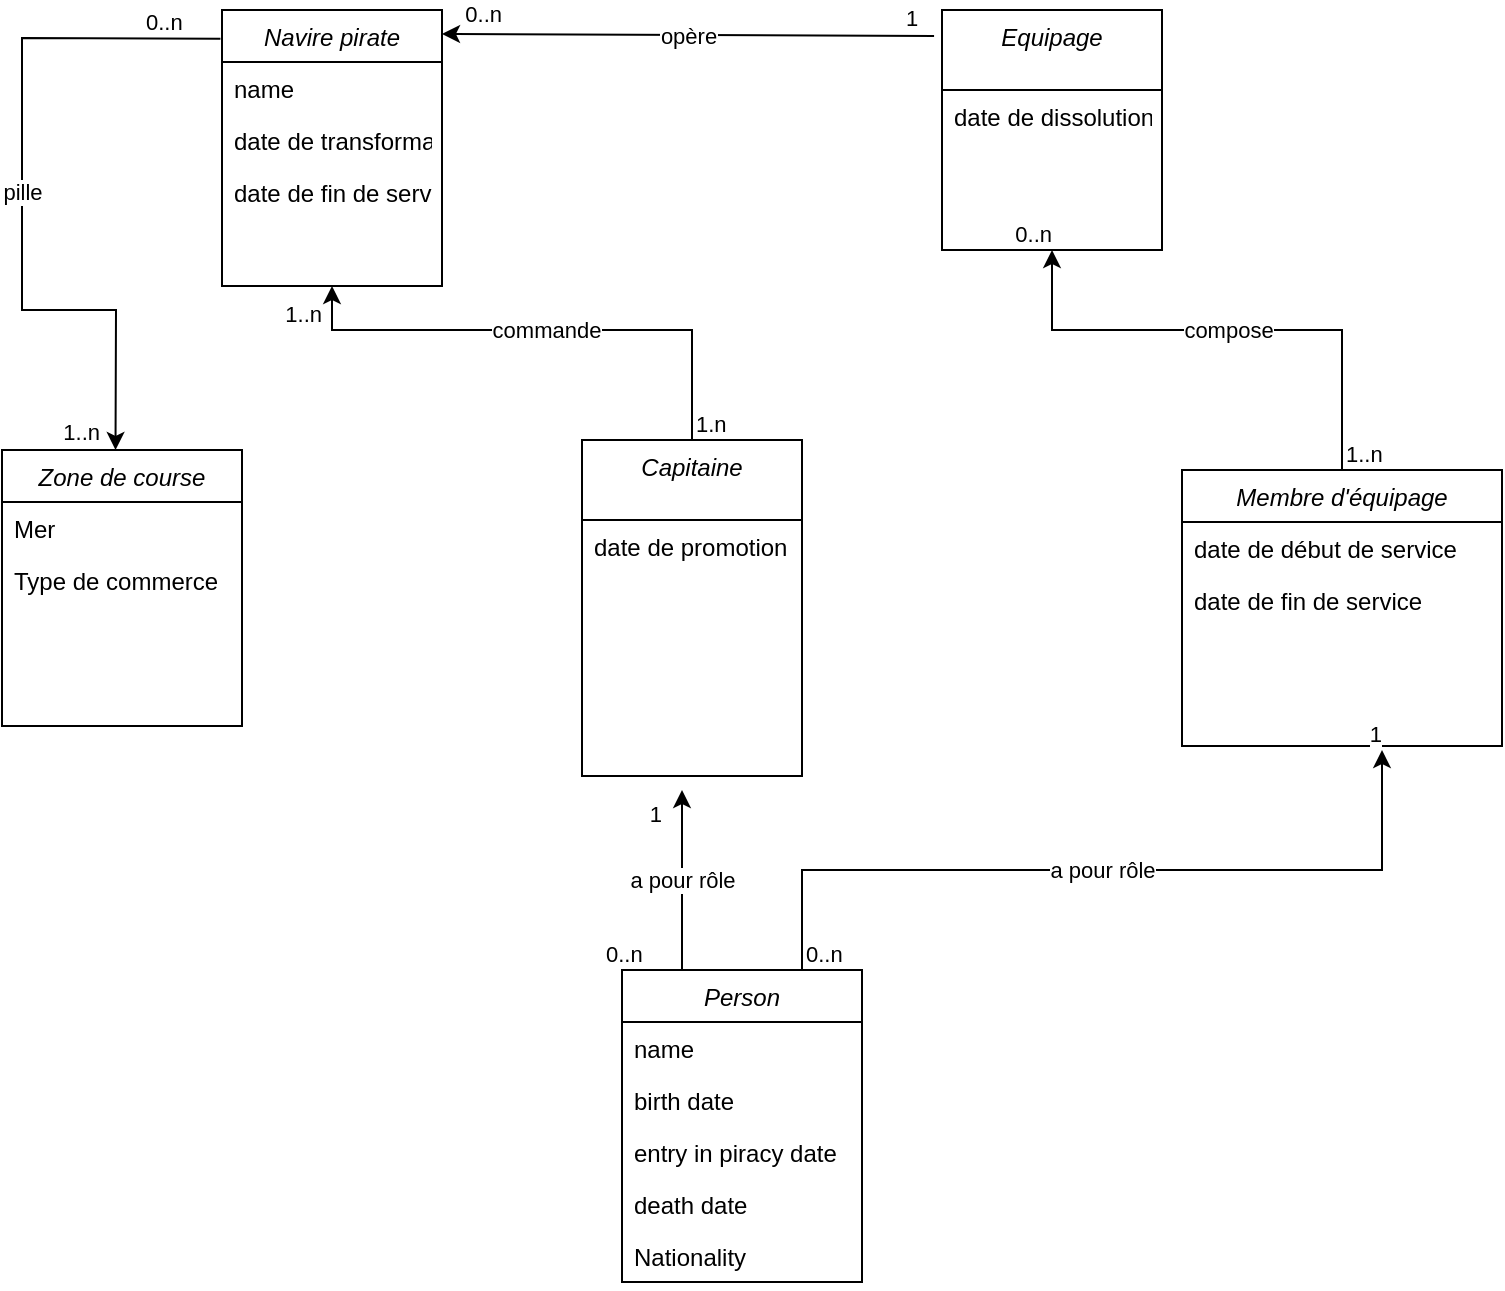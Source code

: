 <mxfile version="21.6.8" type="device">
  <diagram id="C5RBs43oDa-KdzZeNtuy" name="Page-1">
    <mxGraphModel dx="1434" dy="844" grid="1" gridSize="10" guides="1" tooltips="1" connect="1" arrows="1" fold="1" page="1" pageScale="1" pageWidth="1169" pageHeight="827" math="0" shadow="0">
      <root>
        <mxCell id="WIyWlLk6GJQsqaUBKTNV-0" />
        <mxCell id="WIyWlLk6GJQsqaUBKTNV-1" parent="WIyWlLk6GJQsqaUBKTNV-0" />
        <mxCell id="zkfFHV4jXpPFQw0GAbJ--0" value="Person" style="swimlane;fontStyle=2;align=center;verticalAlign=top;childLayout=stackLayout;horizontal=1;startSize=26;horizontalStack=0;resizeParent=1;resizeLast=0;collapsible=1;marginBottom=0;rounded=0;shadow=0;strokeWidth=1;" parent="WIyWlLk6GJQsqaUBKTNV-1" vertex="1">
          <mxGeometry x="510" y="560" width="120" height="156" as="geometry">
            <mxRectangle x="230" y="140" width="160" height="26" as="alternateBounds" />
          </mxGeometry>
        </mxCell>
        <mxCell id="zkfFHV4jXpPFQw0GAbJ--1" value="name" style="text;align=left;verticalAlign=top;spacingLeft=4;spacingRight=4;overflow=hidden;rotatable=0;points=[[0,0.5],[1,0.5]];portConstraint=eastwest;" parent="zkfFHV4jXpPFQw0GAbJ--0" vertex="1">
          <mxGeometry y="26" width="120" height="26" as="geometry" />
        </mxCell>
        <mxCell id="zkfFHV4jXpPFQw0GAbJ--2" value="birth date" style="text;align=left;verticalAlign=top;spacingLeft=4;spacingRight=4;overflow=hidden;rotatable=0;points=[[0,0.5],[1,0.5]];portConstraint=eastwest;rounded=0;shadow=0;html=0;" parent="zkfFHV4jXpPFQw0GAbJ--0" vertex="1">
          <mxGeometry y="52" width="120" height="26" as="geometry" />
        </mxCell>
        <mxCell id="zkfFHV4jXpPFQw0GAbJ--3" value="entry in piracy date" style="text;align=left;verticalAlign=top;spacingLeft=4;spacingRight=4;overflow=hidden;rotatable=0;points=[[0,0.5],[1,0.5]];portConstraint=eastwest;rounded=0;shadow=0;html=0;" parent="zkfFHV4jXpPFQw0GAbJ--0" vertex="1">
          <mxGeometry y="78" width="120" height="26" as="geometry" />
        </mxCell>
        <mxCell id="DzP4_-S1DueVoMuGfCK8-1" value="death date" style="text;align=left;verticalAlign=top;spacingLeft=4;spacingRight=4;overflow=hidden;rotatable=0;points=[[0,0.5],[1,0.5]];portConstraint=eastwest;rounded=0;shadow=0;html=0;" parent="zkfFHV4jXpPFQw0GAbJ--0" vertex="1">
          <mxGeometry y="104" width="120" height="26" as="geometry" />
        </mxCell>
        <mxCell id="23pEZBA_K_OiY-OiHwUa-0" value="Nationality" style="text;align=left;verticalAlign=top;spacingLeft=4;spacingRight=4;overflow=hidden;rotatable=0;points=[[0,0.5],[1,0.5]];portConstraint=eastwest;rounded=0;shadow=0;html=0;" vertex="1" parent="zkfFHV4jXpPFQw0GAbJ--0">
          <mxGeometry y="130" width="120" height="26" as="geometry" />
        </mxCell>
        <mxCell id="Bw8D9-mf-STMI-rw64IU-9" value="Membre d&#39;équipage" style="swimlane;fontStyle=2;align=center;verticalAlign=top;childLayout=stackLayout;horizontal=1;startSize=26;horizontalStack=0;resizeParent=1;resizeLast=0;collapsible=1;marginBottom=0;rounded=0;shadow=0;strokeWidth=1;" parent="WIyWlLk6GJQsqaUBKTNV-1" vertex="1">
          <mxGeometry x="790" y="310" width="160" height="138" as="geometry">
            <mxRectangle x="230" y="140" width="160" height="26" as="alternateBounds" />
          </mxGeometry>
        </mxCell>
        <mxCell id="Bw8D9-mf-STMI-rw64IU-10" value="date de début de service" style="text;align=left;verticalAlign=top;spacingLeft=4;spacingRight=4;overflow=hidden;rotatable=0;points=[[0,0.5],[1,0.5]];portConstraint=eastwest;" parent="Bw8D9-mf-STMI-rw64IU-9" vertex="1">
          <mxGeometry y="26" width="160" height="26" as="geometry" />
        </mxCell>
        <mxCell id="Bw8D9-mf-STMI-rw64IU-11" value="date de fin de service" style="text;align=left;verticalAlign=top;spacingLeft=4;spacingRight=4;overflow=hidden;rotatable=0;points=[[0,0.5],[1,0.5]];portConstraint=eastwest;rounded=0;shadow=0;html=0;" parent="Bw8D9-mf-STMI-rw64IU-9" vertex="1">
          <mxGeometry y="52" width="160" height="26" as="geometry" />
        </mxCell>
        <mxCell id="Bw8D9-mf-STMI-rw64IU-12" value="Zone de course" style="swimlane;fontStyle=2;align=center;verticalAlign=top;childLayout=stackLayout;horizontal=1;startSize=26;horizontalStack=0;resizeParent=1;resizeLast=0;collapsible=1;marginBottom=0;rounded=0;shadow=0;strokeWidth=1;" parent="WIyWlLk6GJQsqaUBKTNV-1" vertex="1">
          <mxGeometry x="200" y="300" width="120" height="138" as="geometry">
            <mxRectangle x="230" y="140" width="160" height="26" as="alternateBounds" />
          </mxGeometry>
        </mxCell>
        <mxCell id="Bw8D9-mf-STMI-rw64IU-13" value="Mer" style="text;align=left;verticalAlign=top;spacingLeft=4;spacingRight=4;overflow=hidden;rotatable=0;points=[[0,0.5],[1,0.5]];portConstraint=eastwest;" parent="Bw8D9-mf-STMI-rw64IU-12" vertex="1">
          <mxGeometry y="26" width="120" height="26" as="geometry" />
        </mxCell>
        <mxCell id="Bw8D9-mf-STMI-rw64IU-14" value="Type de commerce" style="text;align=left;verticalAlign=top;spacingLeft=4;spacingRight=4;overflow=hidden;rotatable=0;points=[[0,0.5],[1,0.5]];portConstraint=eastwest;rounded=0;shadow=0;html=0;" parent="Bw8D9-mf-STMI-rw64IU-12" vertex="1">
          <mxGeometry y="52" width="120" height="26" as="geometry" />
        </mxCell>
        <mxCell id="Bw8D9-mf-STMI-rw64IU-86" value="Capitaine" style="swimlane;fontStyle=2;align=center;verticalAlign=top;childLayout=stackLayout;horizontal=1;startSize=40;horizontalStack=0;resizeParent=1;resizeLast=0;collapsible=1;marginBottom=0;rounded=0;shadow=0;strokeWidth=1;" parent="WIyWlLk6GJQsqaUBKTNV-1" vertex="1">
          <mxGeometry x="490" y="295" width="110" height="168" as="geometry">
            <mxRectangle x="230" y="140" width="160" height="26" as="alternateBounds" />
          </mxGeometry>
        </mxCell>
        <mxCell id="Bw8D9-mf-STMI-rw64IU-87" value="date de promotion" style="text;align=left;verticalAlign=top;spacingLeft=4;spacingRight=4;overflow=hidden;rotatable=0;points=[[0,0.5],[1,0.5]];portConstraint=eastwest;" parent="Bw8D9-mf-STMI-rw64IU-86" vertex="1">
          <mxGeometry y="40" width="110" height="26" as="geometry" />
        </mxCell>
        <mxCell id="23pEZBA_K_OiY-OiHwUa-58" value="" style="endArrow=classic;html=1;rounded=0;exitX=0.25;exitY=0;exitDx=0;exitDy=0;" edge="1" parent="Bw8D9-mf-STMI-rw64IU-86" source="zkfFHV4jXpPFQw0GAbJ--0">
          <mxGeometry relative="1" as="geometry">
            <mxPoint x="-110" y="205" as="sourcePoint" />
            <mxPoint x="50" y="175" as="targetPoint" />
          </mxGeometry>
        </mxCell>
        <mxCell id="23pEZBA_K_OiY-OiHwUa-59" value="a pour rôle" style="edgeLabel;resizable=0;html=1;align=center;verticalAlign=middle;" connectable="0" vertex="1" parent="23pEZBA_K_OiY-OiHwUa-58">
          <mxGeometry relative="1" as="geometry" />
        </mxCell>
        <mxCell id="23pEZBA_K_OiY-OiHwUa-60" value="0..n" style="edgeLabel;resizable=0;html=1;align=left;verticalAlign=bottom;" connectable="0" vertex="1" parent="23pEZBA_K_OiY-OiHwUa-58">
          <mxGeometry x="-1" relative="1" as="geometry">
            <mxPoint x="-40" as="offset" />
          </mxGeometry>
        </mxCell>
        <mxCell id="23pEZBA_K_OiY-OiHwUa-61" value="1" style="edgeLabel;resizable=0;html=1;align=right;verticalAlign=bottom;" connectable="0" vertex="1" parent="23pEZBA_K_OiY-OiHwUa-58">
          <mxGeometry x="1" relative="1" as="geometry">
            <mxPoint x="-10" y="20" as="offset" />
          </mxGeometry>
        </mxCell>
        <mxCell id="Bw8D9-mf-STMI-rw64IU-77" value="Navire pirate" style="swimlane;fontStyle=2;align=center;verticalAlign=top;childLayout=stackLayout;horizontal=1;startSize=26;horizontalStack=0;resizeParent=1;resizeLast=0;collapsible=1;marginBottom=0;rounded=0;shadow=0;strokeWidth=1;" parent="WIyWlLk6GJQsqaUBKTNV-1" vertex="1">
          <mxGeometry x="310" y="80" width="110" height="138" as="geometry">
            <mxRectangle x="230" y="140" width="160" height="26" as="alternateBounds" />
          </mxGeometry>
        </mxCell>
        <mxCell id="Bw8D9-mf-STMI-rw64IU-78" value="name" style="text;align=left;verticalAlign=top;spacingLeft=4;spacingRight=4;overflow=hidden;rotatable=0;points=[[0,0.5],[1,0.5]];portConstraint=eastwest;" parent="Bw8D9-mf-STMI-rw64IU-77" vertex="1">
          <mxGeometry y="26" width="110" height="26" as="geometry" />
        </mxCell>
        <mxCell id="Bw8D9-mf-STMI-rw64IU-79" value="date de transformation" style="text;align=left;verticalAlign=top;spacingLeft=4;spacingRight=4;overflow=hidden;rotatable=0;points=[[0,0.5],[1,0.5]];portConstraint=eastwest;rounded=0;shadow=0;html=0;" parent="Bw8D9-mf-STMI-rw64IU-77" vertex="1">
          <mxGeometry y="52" width="110" height="26" as="geometry" />
        </mxCell>
        <mxCell id="Bw8D9-mf-STMI-rw64IU-80" style="edgeStyle=elbowEdgeStyle;rounded=0;orthogonalLoop=1;jettySize=auto;elbow=vertical;html=1;exitX=0;exitY=0.5;exitDx=0;exitDy=0;" parent="Bw8D9-mf-STMI-rw64IU-77" source="Bw8D9-mf-STMI-rw64IU-79" target="Bw8D9-mf-STMI-rw64IU-79" edge="1">
          <mxGeometry relative="1" as="geometry" />
        </mxCell>
        <mxCell id="23pEZBA_K_OiY-OiHwUa-53" value="date de fin de service" style="text;align=left;verticalAlign=top;spacingLeft=4;spacingRight=4;overflow=hidden;rotatable=0;points=[[0,0.5],[1,0.5]];portConstraint=eastwest;rounded=0;shadow=0;html=0;" vertex="1" parent="Bw8D9-mf-STMI-rw64IU-77">
          <mxGeometry y="78" width="110" height="26" as="geometry" />
        </mxCell>
        <mxCell id="Bw8D9-mf-STMI-rw64IU-128" value="Equipage" style="swimlane;fontStyle=2;align=center;verticalAlign=top;childLayout=stackLayout;horizontal=1;startSize=40;horizontalStack=0;resizeParent=1;resizeLast=0;collapsible=1;marginBottom=0;rounded=0;shadow=0;strokeWidth=1;" parent="WIyWlLk6GJQsqaUBKTNV-1" vertex="1">
          <mxGeometry x="670" y="80" width="110" height="120" as="geometry">
            <mxRectangle x="230" y="140" width="160" height="26" as="alternateBounds" />
          </mxGeometry>
        </mxCell>
        <mxCell id="Bw8D9-mf-STMI-rw64IU-129" value="date de dissolution" style="text;align=left;verticalAlign=top;spacingLeft=4;spacingRight=4;overflow=hidden;rotatable=0;points=[[0,0.5],[1,0.5]];portConstraint=eastwest;" parent="Bw8D9-mf-STMI-rw64IU-128" vertex="1">
          <mxGeometry y="40" width="110" height="26" as="geometry" />
        </mxCell>
        <mxCell id="23pEZBA_K_OiY-OiHwUa-37" value="" style="endArrow=classic;html=1;rounded=0;exitX=0.75;exitY=0;exitDx=0;exitDy=0;" edge="1" parent="WIyWlLk6GJQsqaUBKTNV-1" source="zkfFHV4jXpPFQw0GAbJ--0">
          <mxGeometry relative="1" as="geometry">
            <mxPoint x="600" y="490" as="sourcePoint" />
            <mxPoint x="890" y="450" as="targetPoint" />
            <Array as="points">
              <mxPoint x="600" y="510" />
              <mxPoint x="890" y="510" />
            </Array>
          </mxGeometry>
        </mxCell>
        <mxCell id="23pEZBA_K_OiY-OiHwUa-38" value="a pour rôle" style="edgeLabel;resizable=0;html=1;align=center;verticalAlign=middle;" connectable="0" vertex="1" parent="23pEZBA_K_OiY-OiHwUa-37">
          <mxGeometry relative="1" as="geometry" />
        </mxCell>
        <mxCell id="23pEZBA_K_OiY-OiHwUa-39" value="0..n" style="edgeLabel;resizable=0;html=1;align=left;verticalAlign=bottom;" connectable="0" vertex="1" parent="23pEZBA_K_OiY-OiHwUa-37">
          <mxGeometry x="-1" relative="1" as="geometry" />
        </mxCell>
        <mxCell id="23pEZBA_K_OiY-OiHwUa-40" value="1" style="edgeLabel;resizable=0;html=1;align=right;verticalAlign=bottom;" connectable="0" vertex="1" parent="23pEZBA_K_OiY-OiHwUa-37">
          <mxGeometry x="1" relative="1" as="geometry" />
        </mxCell>
        <mxCell id="23pEZBA_K_OiY-OiHwUa-41" value="" style="endArrow=classic;html=1;rounded=0;exitX=0.5;exitY=0;exitDx=0;exitDy=0;entryX=0.5;entryY=1;entryDx=0;entryDy=0;" edge="1" parent="WIyWlLk6GJQsqaUBKTNV-1" source="Bw8D9-mf-STMI-rw64IU-9" target="Bw8D9-mf-STMI-rw64IU-128">
          <mxGeometry relative="1" as="geometry">
            <mxPoint x="500" y="360" as="sourcePoint" />
            <mxPoint x="660" y="360" as="targetPoint" />
            <Array as="points">
              <mxPoint x="870" y="240" />
              <mxPoint x="725" y="240" />
            </Array>
          </mxGeometry>
        </mxCell>
        <mxCell id="23pEZBA_K_OiY-OiHwUa-42" value="compose" style="edgeLabel;resizable=0;html=1;align=center;verticalAlign=middle;" connectable="0" vertex="1" parent="23pEZBA_K_OiY-OiHwUa-41">
          <mxGeometry relative="1" as="geometry" />
        </mxCell>
        <mxCell id="23pEZBA_K_OiY-OiHwUa-43" value="1..n" style="edgeLabel;resizable=0;html=1;align=left;verticalAlign=bottom;" connectable="0" vertex="1" parent="23pEZBA_K_OiY-OiHwUa-41">
          <mxGeometry x="-1" relative="1" as="geometry" />
        </mxCell>
        <mxCell id="23pEZBA_K_OiY-OiHwUa-44" value="0..n" style="edgeLabel;resizable=0;html=1;align=right;verticalAlign=bottom;" connectable="0" vertex="1" parent="23pEZBA_K_OiY-OiHwUa-41">
          <mxGeometry x="1" relative="1" as="geometry" />
        </mxCell>
        <mxCell id="23pEZBA_K_OiY-OiHwUa-45" value="" style="endArrow=classic;html=1;rounded=0;exitX=-0.036;exitY=0.108;exitDx=0;exitDy=0;exitPerimeter=0;entryX=1;entryY=0.087;entryDx=0;entryDy=0;entryPerimeter=0;" edge="1" parent="WIyWlLk6GJQsqaUBKTNV-1" source="Bw8D9-mf-STMI-rw64IU-128" target="Bw8D9-mf-STMI-rw64IU-77">
          <mxGeometry relative="1" as="geometry">
            <mxPoint x="500" y="360" as="sourcePoint" />
            <mxPoint x="660" y="360" as="targetPoint" />
          </mxGeometry>
        </mxCell>
        <mxCell id="23pEZBA_K_OiY-OiHwUa-46" value="opère" style="edgeLabel;resizable=0;html=1;align=center;verticalAlign=middle;" connectable="0" vertex="1" parent="23pEZBA_K_OiY-OiHwUa-45">
          <mxGeometry relative="1" as="geometry" />
        </mxCell>
        <mxCell id="23pEZBA_K_OiY-OiHwUa-47" value="1" style="edgeLabel;resizable=0;html=1;align=left;verticalAlign=bottom;" connectable="0" vertex="1" parent="23pEZBA_K_OiY-OiHwUa-45">
          <mxGeometry x="-1" relative="1" as="geometry">
            <mxPoint x="-16" as="offset" />
          </mxGeometry>
        </mxCell>
        <mxCell id="23pEZBA_K_OiY-OiHwUa-48" value="0..n" style="edgeLabel;resizable=0;html=1;align=right;verticalAlign=bottom;" connectable="0" vertex="1" parent="23pEZBA_K_OiY-OiHwUa-45">
          <mxGeometry x="1" relative="1" as="geometry">
            <mxPoint x="30" y="-2" as="offset" />
          </mxGeometry>
        </mxCell>
        <mxCell id="23pEZBA_K_OiY-OiHwUa-49" value="" style="endArrow=classic;html=1;rounded=0;exitX=0.5;exitY=0;exitDx=0;exitDy=0;entryX=0.5;entryY=1;entryDx=0;entryDy=0;" edge="1" parent="WIyWlLk6GJQsqaUBKTNV-1" source="Bw8D9-mf-STMI-rw64IU-86" target="Bw8D9-mf-STMI-rw64IU-77">
          <mxGeometry relative="1" as="geometry">
            <mxPoint x="500" y="360" as="sourcePoint" />
            <mxPoint x="660" y="360" as="targetPoint" />
            <Array as="points">
              <mxPoint x="545" y="240" />
              <mxPoint x="365" y="240" />
            </Array>
          </mxGeometry>
        </mxCell>
        <mxCell id="23pEZBA_K_OiY-OiHwUa-50" value="commande" style="edgeLabel;resizable=0;html=1;align=center;verticalAlign=middle;" connectable="0" vertex="1" parent="23pEZBA_K_OiY-OiHwUa-49">
          <mxGeometry relative="1" as="geometry" />
        </mxCell>
        <mxCell id="23pEZBA_K_OiY-OiHwUa-51" value="1.n" style="edgeLabel;resizable=0;html=1;align=left;verticalAlign=bottom;" connectable="0" vertex="1" parent="23pEZBA_K_OiY-OiHwUa-49">
          <mxGeometry x="-1" relative="1" as="geometry" />
        </mxCell>
        <mxCell id="23pEZBA_K_OiY-OiHwUa-52" value="1..n" style="edgeLabel;resizable=0;html=1;align=right;verticalAlign=bottom;" connectable="0" vertex="1" parent="23pEZBA_K_OiY-OiHwUa-49">
          <mxGeometry x="1" relative="1" as="geometry">
            <mxPoint x="-5" y="22" as="offset" />
          </mxGeometry>
        </mxCell>
        <mxCell id="23pEZBA_K_OiY-OiHwUa-54" value="" style="endArrow=classic;html=1;rounded=0;exitX=-0.007;exitY=0.104;exitDx=0;exitDy=0;exitPerimeter=0;entryX=0.473;entryY=0;entryDx=0;entryDy=0;entryPerimeter=0;" edge="1" parent="WIyWlLk6GJQsqaUBKTNV-1" source="Bw8D9-mf-STMI-rw64IU-77" target="Bw8D9-mf-STMI-rw64IU-12">
          <mxGeometry relative="1" as="geometry">
            <mxPoint x="380" y="180" as="sourcePoint" />
            <mxPoint x="540" y="180" as="targetPoint" />
            <Array as="points">
              <mxPoint x="210" y="94" />
              <mxPoint x="210" y="230" />
              <mxPoint x="257" y="230" />
            </Array>
          </mxGeometry>
        </mxCell>
        <mxCell id="23pEZBA_K_OiY-OiHwUa-55" value="pille" style="edgeLabel;resizable=0;html=1;align=center;verticalAlign=middle;" connectable="0" vertex="1" parent="23pEZBA_K_OiY-OiHwUa-54">
          <mxGeometry relative="1" as="geometry" />
        </mxCell>
        <mxCell id="23pEZBA_K_OiY-OiHwUa-56" value="0..n" style="edgeLabel;resizable=0;html=1;align=left;verticalAlign=bottom;" connectable="0" vertex="1" parent="23pEZBA_K_OiY-OiHwUa-54">
          <mxGeometry x="-1" relative="1" as="geometry">
            <mxPoint x="-39" as="offset" />
          </mxGeometry>
        </mxCell>
        <mxCell id="23pEZBA_K_OiY-OiHwUa-57" value="1..n" style="edgeLabel;resizable=0;html=1;align=right;verticalAlign=bottom;" connectable="0" vertex="1" parent="23pEZBA_K_OiY-OiHwUa-54">
          <mxGeometry x="1" relative="1" as="geometry">
            <mxPoint x="-7" as="offset" />
          </mxGeometry>
        </mxCell>
      </root>
    </mxGraphModel>
  </diagram>
</mxfile>
